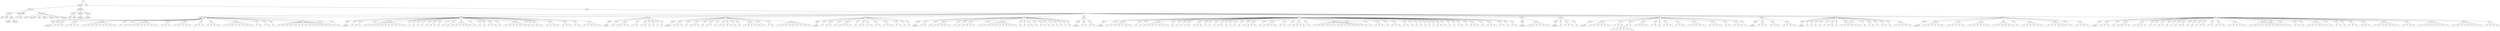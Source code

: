 digraph Tree {
	"t0" [label = "TEI"];
	"t1" [label = "teiHeader"];
	"t2" [label = "fileDesc"];
	"t3" [label = "titleStmt"];
	"t4" [label = "title"];
	"t5" [label = "title"];
	"t6" [label = "author"];
	"t7" [label = "surname"];
	"t8" [label = "forename"];
	"t9" [label = "publicationStmt"];
	"t10" [label = "p"];
	"t11" [label = "idno"];
	"t12" [label = "sourceDesc"];
	"t13" [label = "genre"];
	"t14" [label = "inspiration"];
	"t15" [label = "type"];
	"t16" [label = "structure"];
	"t17" [label = "periode"];
	"t18" [label = "taille"];
	"t19" [label = "permalien"];
	"t20" [label = "profileDesc"];
	"t21" [label = "creation"];
	"t22" [label = "date"];
	"t23" [label = "date"];
	"t24" [label = "langUsage"];
	"t25" [label = "language"];
	"t26" [label = "textClass"];
	"t27" [label = "keywords"];
	"t28" [label = "term"];
	"t29" [label = "text"];
	"t30" [label = "body"];
	"t31" [label = "div1"];
	"t32" [label = "head"];
	"t33" [label = "div2"];
	"t34" [label = "head"];
	"t35" [label = "listPerson"];
	"t36" [label = "sp"];
	"t37" [label = "l"];
	"t38" [label = "l"];
	"t39" [label = "l"];
	"t40" [label = "sp"];
	"t41" [label = "l"];
	"t42" [label = "l"];
	"t43" [label = "l"];
	"t44" [label = "l"];
	"t45" [label = "sp"];
	"t46" [label = "l"];
	"t47" [label = "l"];
	"t48" [label = "l"];
	"t49" [label = "l"];
	"t50" [label = "l"];
	"t51" [label = "l"];
	"t52" [label = "l"];
	"t53" [label = "l"];
	"t54" [label = "l"];
	"t55" [label = "sp"];
	"t56" [label = "l"];
	"t57" [label = "sp"];
	"t58" [label = "l"];
	"t59" [label = "sp"];
	"t60" [label = "l"];
	"t61" [label = "l"];
	"t62" [label = "l"];
	"t63" [label = "l"];
	"t64" [label = "l"];
	"t65" [label = "l"];
	"t66" [label = "l"];
	"t67" [label = "l"];
	"t68" [label = "sp"];
	"t69" [label = "l"];
	"t70" [label = "l"];
	"t71" [label = "l"];
	"t72" [label = "sp"];
	"t73" [label = "l"];
	"t74" [label = "l"];
	"t75" [label = "l"];
	"t76" [label = "l"];
	"t77" [label = "l"];
	"t78" [label = "sp"];
	"t79" [label = "l"];
	"t80" [label = "l"];
	"t81" [label = "l"];
	"t82" [label = "sp"];
	"t83" [label = "l"];
	"t84" [label = "l"];
	"t85" [label = "l"];
	"t86" [label = "l"];
	"t87" [label = "sp"];
	"t88" [label = "l"];
	"t89" [label = "l"];
	"t90" [label = "l"];
	"t91" [label = "l"];
	"t92" [label = "l"];
	"t93" [label = "l"];
	"t94" [label = "l"];
	"t95" [label = "l"];
	"t96" [label = "sp"];
	"t97" [label = "l"];
	"t98" [label = "l"];
	"t99" [label = "sp"];
	"t100" [label = "l"];
	"t101" [label = "l"];
	"t102" [label = "sp"];
	"t103" [label = "l"];
	"t104" [label = "sp"];
	"t105" [label = "l"];
	"t106" [label = "l"];
	"t107" [label = "l"];
	"t108" [label = "l"];
	"t109" [label = "l"];
	"t110" [label = "l"];
	"t111" [label = "l"];
	"t112" [label = "l"];
	"t113" [label = "l"];
	"t114" [label = "l"];
	"t115" [label = "l"];
	"t116" [label = "l"];
	"t117" [label = "l"];
	"t118" [label = "l"];
	"t119" [label = "sp"];
	"t120" [label = "l"];
	"t121" [label = "sp"];
	"t122" [label = "l"];
	"t123" [label = "div2"];
	"t124" [label = "head"];
	"t125" [label = "listPerson"];
	"t126" [label = "sp"];
	"t127" [label = "l"];
	"t128" [label = "sp"];
	"t129" [label = "l"];
	"t130" [label = "l"];
	"t131" [label = "sp"];
	"t132" [label = "l"];
	"t133" [label = "sp"];
	"t134" [label = "l"];
	"t135" [label = "l"];
	"t136" [label = "l"];
	"t137" [label = "l"];
	"t138" [label = "l"];
	"t139" [label = "l"];
	"t140" [label = "l"];
	"t141" [label = "l"];
	"t142" [label = "l"];
	"t143" [label = "l"];
	"t144" [label = "sp"];
	"t145" [label = "l"];
	"t146" [label = "sp"];
	"t147" [label = "l"];
	"t148" [label = "sp"];
	"t149" [label = "l"];
	"t150" [label = "sp"];
	"t151" [label = "l"];
	"t152" [label = "sp"];
	"t153" [label = "l"];
	"t154" [label = "sp"];
	"t155" [label = "l"];
	"t156" [label = "l"];
	"t157" [label = "sp"];
	"t158" [label = "l"];
	"t159" [label = "sp"];
	"t160" [label = "l"];
	"t161" [label = "sp"];
	"t162" [label = "l"];
	"t163" [label = "sp"];
	"t164" [label = "l"];
	"t165" [label = "l"];
	"t166" [label = "l"];
	"t167" [label = "l"];
	"t168" [label = "l"];
	"t169" [label = "l"];
	"t170" [label = "sp"];
	"t171" [label = "l"];
	"t172" [label = "sp"];
	"t173" [label = "l"];
	"t174" [label = "sp"];
	"t175" [label = "l"];
	"t176" [label = "sp"];
	"t177" [label = "l"];
	"t178" [label = "l"];
	"t179" [label = "l"];
	"t180" [label = "sp"];
	"t181" [label = "l"];
	"t182" [label = "sp"];
	"t183" [label = "l"];
	"t184" [label = "l"];
	"t185" [label = "l"];
	"t186" [label = "l"];
	"t187" [label = "l"];
	"t188" [label = "l"];
	"t189" [label = "l"];
	"t190" [label = "sp"];
	"t191" [label = "l"];
	"t192" [label = "sp"];
	"t193" [label = "l"];
	"t194" [label = "sp"];
	"t195" [label = "l"];
	"t196" [label = "sp"];
	"t197" [label = "l"];
	"t198" [label = "l"];
	"t199" [label = "l"];
	"t200" [label = "l"];
	"t201" [label = "sp"];
	"t202" [label = "l"];
	"t203" [label = "l"];
	"t204" [label = "l"];
	"t205" [label = "sp"];
	"t206" [label = "l"];
	"t207" [label = "l"];
	"t208" [label = "sp"];
	"t209" [label = "l"];
	"t210" [label = "l"];
	"t211" [label = "l"];
	"t212" [label = "l"];
	"t213" [label = "l"];
	"t214" [label = "div2"];
	"t215" [label = "head"];
	"t216" [label = "listPerson"];
	"t217" [label = "sp"];
	"t218" [label = "l"];
	"t219" [label = "sp"];
	"t220" [label = "l"];
	"t221" [label = "l"];
	"t222" [label = "l"];
	"t223" [label = "l"];
	"t224" [label = "sp"];
	"t225" [label = "l"];
	"t226" [label = "l"];
	"t227" [label = "sp"];
	"t228" [label = "l"];
	"t229" [label = "l"];
	"t230" [label = "sp"];
	"t231" [label = "l"];
	"t232" [label = "sp"];
	"t233" [label = "l"];
	"t234" [label = "sp"];
	"t235" [label = "l"];
	"t236" [label = "sp"];
	"t237" [label = "l"];
	"t238" [label = "div2"];
	"t239" [label = "head"];
	"t240" [label = "listPerson"];
	"t241" [label = "sp"];
	"t242" [label = "l"];
	"t243" [label = "l"];
	"t244" [label = "l"];
	"t245" [label = "sp"];
	"t246" [label = "l"];
	"t247" [label = "sp"];
	"t248" [label = "l"];
	"t249" [label = "l"];
	"t250" [label = "l"];
	"t251" [label = "sp"];
	"t252" [label = "l"];
	"t253" [label = "sp"];
	"t254" [label = "l"];
	"t255" [label = "l"];
	"t256" [label = "sp"];
	"t257" [label = "l"];
	"t258" [label = "sp"];
	"t259" [label = "l"];
	"t260" [label = "l"];
	"t261" [label = "sp"];
	"t262" [label = "l"];
	"t263" [label = "l"];
	"t264" [label = "sp"];
	"t265" [label = "l"];
	"t266" [label = "sp"];
	"t267" [label = "l"];
	"t268" [label = "sp"];
	"t269" [label = "l"];
	"t270" [label = "l"];
	"t271" [label = "l"];
	"t272" [label = "l"];
	"t273" [label = "l"];
	"t274" [label = "sp"];
	"t275" [label = "l"];
	"t276" [label = "sp"];
	"t277" [label = "l"];
	"t278" [label = "l"];
	"t279" [label = "sp"];
	"t280" [label = "l"];
	"t281" [label = "l"];
	"t282" [label = "l"];
	"t283" [label = "l"];
	"t284" [label = "l"];
	"t285" [label = "l"];
	"t286" [label = "l"];
	"t287" [label = "l"];
	"t288" [label = "l"];
	"t289" [label = "div2"];
	"t290" [label = "head"];
	"t291" [label = "listPerson"];
	"t292" [label = "sp"];
	"t293" [label = "l"];
	"t294" [label = "sp"];
	"t295" [label = "l"];
	"t296" [label = "l"];
	"t297" [label = "sp"];
	"t298" [label = "l"];
	"t299" [label = "sp"];
	"t300" [label = "l"];
	"t301" [label = "l"];
	"t302" [label = "l"];
	"t303" [label = "l"];
	"t304" [label = "sp"];
	"t305" [label = "l"];
	"t306" [label = "sp"];
	"t307" [label = "l"];
	"t308" [label = "l"];
	"t309" [label = "sp"];
	"t310" [label = "l"];
	"t311" [label = "l"];
	"t312" [label = "sp"];
	"t313" [label = "l"];
	"t314" [label = "l"];
	"t315" [label = "sp"];
	"t316" [label = "l"];
	"t317" [label = "l"];
	"t318" [label = "l"];
	"t319" [label = "sp"];
	"t320" [label = "l"];
	"t321" [label = "l"];
	"t322" [label = "sp"];
	"t323" [label = "l"];
	"t324" [label = "sp"];
	"t325" [label = "l"];
	"t326" [label = "div2"];
	"t327" [label = "head"];
	"t328" [label = "listPerson"];
	"t329" [label = "sp"];
	"t330" [label = "l"];
	"t331" [label = "l"];
	"t332" [label = "sp"];
	"t333" [label = "l"];
	"t334" [label = "sp"];
	"t335" [label = "l"];
	"t336" [label = "l"];
	"t337" [label = "l"];
	"t338" [label = "l"];
	"t339" [label = "l"];
	"t340" [label = "sp"];
	"t341" [label = "l"];
	"t342" [label = "sp"];
	"t343" [label = "l"];
	"t344" [label = "sp"];
	"t345" [label = "l"];
	"t346" [label = "l"];
	"t347" [label = "l"];
	"t348" [label = "l"];
	"t349" [label = "sp"];
	"t350" [label = "l"];
	"t351" [label = "sp"];
	"t352" [label = "l"];
	"t353" [label = "l"];
	"t354" [label = "l"];
	"t355" [label = "l"];
	"t356" [label = "l"];
	"t357" [label = "l"];
	"t358" [label = "l"];
	"t359" [label = "l"];
	"t360" [label = "l"];
	"t361" [label = "sp"];
	"t362" [label = "l"];
	"t363" [label = "sp"];
	"t364" [label = "l"];
	"t365" [label = "sp"];
	"t366" [label = "l"];
	"t367" [label = "l"];
	"t368" [label = "sp"];
	"t369" [label = "l"];
	"t370" [label = "sp"];
	"t371" [label = "l"];
	"t372" [label = "l"];
	"t373" [label = "sp"];
	"t374" [label = "l"];
	"t375" [label = "sp"];
	"t376" [label = "l"];
	"t377" [label = "sp"];
	"t378" [label = "l"];
	"t379" [label = "sp"];
	"t380" [label = "l"];
	"t381" [label = "sp"];
	"t382" [label = "l"];
	"t383" [label = "sp"];
	"t384" [label = "l"];
	"t385" [label = "div2"];
	"t386" [label = "head"];
	"t387" [label = "listPerson"];
	"t388" [label = "sp"];
	"t389" [label = "l"];
	"t390" [label = "l"];
	"t391" [label = "sp"];
	"t392" [label = "l"];
	"t393" [label = "l"];
	"t394" [label = "div2"];
	"t395" [label = "head"];
	"t396" [label = "listPerson"];
	"t397" [label = "sp"];
	"t398" [label = "l"];
	"t399" [label = "sp"];
	"t400" [label = "l"];
	"t401" [label = "l"];
	"t402" [label = "l"];
	"t403" [label = "l"];
	"t404" [label = "l"];
	"t405" [label = "l"];
	"t406" [label = "sp"];
	"t407" [label = "l"];
	"t408" [label = "sp"];
	"t409" [label = "l"];
	"t410" [label = "sp"];
	"t411" [label = "l"];
	"t412" [label = "l"];
	"t413" [label = "l"];
	"t414" [label = "l"];
	"t415" [label = "l"];
	"t416" [label = "l"];
	"t417" [label = "l"];
	"t418" [label = "sp"];
	"t419" [label = "l"];
	"t420" [label = "sp"];
	"t421" [label = "l"];
	"t422" [label = "sp"];
	"t423" [label = "l"];
	"t424" [label = "sp"];
	"t425" [label = "l"];
	"t426" [label = "l"];
	"t427" [label = "sp"];
	"t428" [label = "l"];
	"t429" [label = "l"];
	"t430" [label = "l"];
	"t431" [label = "sp"];
	"t432" [label = "l"];
	"t433" [label = "sp"];
	"t434" [label = "l"];
	"t435" [label = "sp"];
	"t436" [label = "l"];
	"t437" [label = "sp"];
	"t438" [label = "l"];
	"t439" [label = "l"];
	"t440" [label = "sp"];
	"t441" [label = "l"];
	"t442" [label = "sp"];
	"t443" [label = "l"];
	"t444" [label = "sp"];
	"t445" [label = "l"];
	"t446" [label = "sp"];
	"t447" [label = "l"];
	"t448" [label = "sp"];
	"t449" [label = "l"];
	"t450" [label = "sp"];
	"t451" [label = "l"];
	"t452" [label = "l"];
	"t453" [label = "l"];
	"t454" [label = "sp"];
	"t455" [label = "l"];
	"t456" [label = "sp"];
	"t457" [label = "l"];
	"t458" [label = "l"];
	"t459" [label = "l"];
	"t460" [label = "l"];
	"t461" [label = "sp"];
	"t462" [label = "l"];
	"t463" [label = "l"];
	"t464" [label = "sp"];
	"t465" [label = "l"];
	"t466" [label = "sp"];
	"t467" [label = "l"];
	"t468" [label = "l"];
	"t469" [label = "l"];
	"t470" [label = "l"];
	"t471" [label = "sp"];
	"t472" [label = "l"];
	"t473" [label = "sp"];
	"t474" [label = "l"];
	"t475" [label = "l"];
	"t476" [label = "l"];
	"t477" [label = "l"];
	"t478" [label = "l"];
	"t479" [label = "l"];
	"t480" [label = "l"];
	"t481" [label = "l"];
	"t482" [label = "l"];
	"t483" [label = "l"];
	"t484" [label = "l"];
	"t485" [label = "l"];
	"t486" [label = "l"];
	"t487" [label = "sp"];
	"t488" [label = "l"];
	"t489" [label = "sp"];
	"t490" [label = "l"];
	"t491" [label = "sp"];
	"t492" [label = "l"];
	"t493" [label = "l"];
	"t494" [label = "l"];
	"t495" [label = "sp"];
	"t496" [label = "l"];
	"t497" [label = "sp"];
	"t498" [label = "l"];
	"t499" [label = "l"];
	"t500" [label = "l"];
	"t501" [label = "sp"];
	"t502" [label = "l"];
	"t503" [label = "l"];
	"t504" [label = "sp"];
	"t505" [label = "l"];
	"t506" [label = "sp"];
	"t507" [label = "l"];
	"t508" [label = "sp"];
	"t509" [label = "l"];
	"t510" [label = "sp"];
	"t511" [label = "l"];
	"t512" [label = "sp"];
	"t513" [label = "l"];
	"t514" [label = "sp"];
	"t515" [label = "l"];
	"t516" [label = "sp"];
	"t517" [label = "l"];
	"t518" [label = "l"];
	"t519" [label = "sp"];
	"t520" [label = "l"];
	"t521" [label = "sp"];
	"t522" [label = "l"];
	"t523" [label = "sp"];
	"t524" [label = "l"];
	"t525" [label = "sp"];
	"t526" [label = "l"];
	"t527" [label = "l"];
	"t528" [label = "sp"];
	"t529" [label = "l"];
	"t530" [label = "sp"];
	"t531" [label = "l"];
	"t532" [label = "l"];
	"t533" [label = "l"];
	"t534" [label = "sp"];
	"t535" [label = "l"];
	"t536" [label = "sp"];
	"t537" [label = "l"];
	"t538" [label = "l"];
	"t539" [label = "l"];
	"t540" [label = "sp"];
	"t541" [label = "l"];
	"t542" [label = "l"];
	"t543" [label = "sp"];
	"t544" [label = "l"];
	"t545" [label = "sp"];
	"t546" [label = "l"];
	"t547" [label = "l"];
	"t548" [label = "div2"];
	"t549" [label = "head"];
	"t550" [label = "listPerson"];
	"t551" [label = "sp"];
	"t552" [label = "l"];
	"t553" [label = "l"];
	"t554" [label = "l"];
	"t555" [label = "l"];
	"t556" [label = "l"];
	"t557" [label = "l"];
	"t558" [label = "div2"];
	"t559" [label = "head"];
	"t560" [label = "listPerson"];
	"t561" [label = "sp"];
	"t562" [label = "l"];
	"t563" [label = "sp"];
	"t564" [label = "l"];
	"t565" [label = "l"];
	"t566" [label = "l"];
	"t567" [label = "sp"];
	"t568" [label = "l"];
	"t569" [label = "div2"];
	"t570" [label = "head"];
	"t571" [label = "listPerson"];
	"t572" [label = "sp"];
	"t573" [label = "l"];
	"t574" [label = "l"];
	"t575" [label = "l"];
	"t576" [label = "l"];
	"t577" [label = "l"];
	"t578" [label = "l"];
	"t579" [label = "sp"];
	"t580" [label = "l"];
	"t581" [label = "l"];
	"t582" [label = "p"];
	"t583" [label = "s"];
	"t584" [label = "s"];
	"t585" [label = "s"];
	"t586" [label = "s"];
	"t587" [label = "s"];
	"t588" [label = "s"];
	"t589" [label = "sp"];
	"t590" [label = "l"];
	"t591" [label = "l"];
	"t592" [label = "sp"];
	"t593" [label = "l"];
	"t594" [label = "l"];
	"t595" [label = "l"];
	"t596" [label = "l"];
	"t597" [label = "sp"];
	"t598" [label = "l"];
	"t599" [label = "l"];
	"t600" [label = "sp"];
	"t601" [label = "l"];
	"t602" [label = "sp"];
	"t603" [label = "l"];
	"t604" [label = "l"];
	"t605" [label = "l"];
	"t606" [label = "sp"];
	"t607" [label = "l"];
	"t608" [label = "l"];
	"t609" [label = "l"];
	"t610" [label = "sp"];
	"t611" [label = "l"];
	"t612" [label = "l"];
	"t613" [label = "l"];
	"t614" [label = "l"];
	"t615" [label = "l"];
	"t616" [label = "sp"];
	"t617" [label = "l"];
	"t618" [label = "l"];
	"t619" [label = "l"];
	"t620" [label = "l"];
	"t621" [label = "sp"];
	"t622" [label = "l"];
	"t623" [label = "l"];
	"t624" [label = "sp"];
	"t625" [label = "l"];
	"t626" [label = "l"];
	"t627" [label = "l"];
	"t628" [label = "sp"];
	"t629" [label = "l"];
	"t630" [label = "div2"];
	"t631" [label = "head"];
	"t632" [label = "listPerson"];
	"t633" [label = "sp"];
	"t634" [label = "l"];
	"t635" [label = "l"];
	"t636" [label = "l"];
	"t637" [label = "sp"];
	"t638" [label = "l"];
	"t639" [label = "l"];
	"t640" [label = "l"];
	"t641" [label = "sp"];
	"t642" [label = "l"];
	"t643" [label = "l"];
	"t644" [label = "l"];
	"t645" [label = "l"];
	"t646" [label = "div2"];
	"t647" [label = "head"];
	"t648" [label = "listPerson"];
	"t649" [label = "sp"];
	"t650" [label = "l"];
	"t651" [label = "sp"];
	"t652" [label = "l"];
	"t653" [label = "sp"];
	"t654" [label = "l"];
	"t655" [label = "sp"];
	"t656" [label = "l"];
	"t657" [label = "sp"];
	"t658" [label = "l"];
	"t659" [label = "sp"];
	"t660" [label = "l"];
	"t661" [label = "l"];
	"t662" [label = "sp"];
	"t663" [label = "l"];
	"t664" [label = "sp"];
	"t665" [label = "l"];
	"t666" [label = "l"];
	"t667" [label = "l"];
	"t668" [label = "l"];
	"t669" [label = "l"];
	"t670" [label = "sp"];
	"t671" [label = "l"];
	"t672" [label = "sp"];
	"t673" [label = "l"];
	"t674" [label = "sp"];
	"t675" [label = "l"];
	"t676" [label = "l"];
	"t677" [label = "sp"];
	"t678" [label = "l"];
	"t679" [label = "sp"];
	"t680" [label = "l"];
	"t681" [label = "l"];
	"t682" [label = "sp"];
	"t683" [label = "l"];
	"t684" [label = "sp"];
	"t685" [label = "l"];
	"t686" [label = "l"];
	"t687" [label = "l"];
	"t688" [label = "l"];
	"t689" [label = "l"];
	"t690" [label = "div2"];
	"t691" [label = "head"];
	"t692" [label = "listPerson"];
	"t693" [label = "sp"];
	"t694" [label = "l"];
	"t695" [label = "l"];
	"t696" [label = "l"];
	"t697" [label = "l"];
	"t698" [label = "l"];
	"t699" [label = "l"];
	"t700" [label = "sp"];
	"t701" [label = "l"];
	"t702" [label = "l"];
	"t703" [label = "l"];
	"t704" [label = "l"];
	"t705" [label = "l"];
	"t706" [label = "sp"];
	"t707" [label = "l"];
	"t708" [label = "l"];
	"t709" [label = "l"];
	"t710" [label = "l"];
	"t711" [label = "l"];
	"t712" [label = "l"];
	"t713" [label = "sp"];
	"t714" [label = "l"];
	"t715" [label = "l"];
	"t716" [label = "l"];
	"t717" [label = "l"];
	"t718" [label = "l"];
	"t719" [label = "l"];
	"t720" [label = "sp"];
	"t721" [label = "l"];
	"t722" [label = "sp"];
	"t723" [label = "l"];
	"t724" [label = "l"];
	"t725" [label = "l"];
	"t726" [label = "l"];
	"t727" [label = "l"];
	"t728" [label = "l"];
	"t729" [label = "sp"];
	"t730" [label = "l"];
	"t731" [label = "l"];
	"t732" [label = "l"];
	"t733" [label = "l"];
	"t734" [label = "l"];
	"t735" [label = "l"];
	"t736" [label = "sp"];
	"t737" [label = "l"];
	"t738" [label = "sp"];
	"t739" [label = "l"];
	"t740" [label = "l"];
	"t741" [label = "l"];
	"t742" [label = "l"];
	"t743" [label = "div2"];
	"t744" [label = "head"];
	"t745" [label = "listPerson"];
	"t746" [label = "sp"];
	"t747" [label = "l"];
	"t748" [label = "l"];
	"t749" [label = "l"];
	"t750" [label = "sp"];
	"t751" [label = "l"];
	"t752" [label = "sp"];
	"t753" [label = "l"];
	"t754" [label = "l"];
	"t755" [label = "l"];
	"t756" [label = "l"];
	"t757" [label = "sp"];
	"t758" [label = "l"];
	"t759" [label = "l"];
	"t760" [label = "l"];
	"t761" [label = "l"];
	"t762" [label = "sp"];
	"t763" [label = "l"];
	"t764" [label = "sp"];
	"t765" [label = "l"];
	"t766" [label = "sp"];
	"t767" [label = "l"];
	"t768" [label = "l"];
	"t769" [label = "sp"];
	"t770" [label = "l"];
	"t771" [label = "sp"];
	"t772" [label = "l"];
	"t773" [label = "sp"];
	"t774" [label = "l"];
	"t775" [label = "sp"];
	"t776" [label = "l"];
	"t777" [label = "l"];
	"t778" [label = "sp"];
	"t779" [label = "l"];
	"t780" [label = "sp"];
	"t781" [label = "l"];
	"t782" [label = "sp"];
	"t783" [label = "l"];
	"t784" [label = "sp"];
	"t785" [label = "l"];
	"t786" [label = "l"];
	"t787" [label = "sp"];
	"t788" [label = "l"];
	"t789" [label = "l"];
	"t790" [label = "sp"];
	"t791" [label = "l"];
	"t792" [label = "l"];
	"t793" [label = "l"];
	"t794" [label = "sp"];
	"t795" [label = "l"];
	"t796" [label = "l"];
	"t797" [label = "l"];
	"t798" [label = "l"];
	"t799" [label = "l"];
	"t800" [label = "sp"];
	"t801" [label = "l"];
	"t802" [label = "l"];
	"t803" [label = "l"];
	"t804" [label = "l"];
	"t805" [label = "l"];
	"t806" [label = "l"];
	"t807" [label = "l"];
	"t808" [label = "l"];
	"t809" [label = "l"];
	"t810" [label = "sp"];
	"t811" [label = "l"];
	"t812" [label = "sp"];
	"t813" [label = "l"];
	"t814" [label = "sp"];
	"t815" [label = "l"];
	"t816" [label = "l"];
	"t817" [label = "sp"];
	"t818" [label = "l"];
	"t819" [label = "sp"];
	"t820" [label = "l"];
	"t821" [label = "l"];
	"t822" [label = "l"];
	"t823" [label = "l"];
	"t824" [label = "l"];
	"t825" [label = "l"];
	"t826" [label = "sp"];
	"t827" [label = "l"];
	"t828" [label = "sp"];
	"t829" [label = "l"];
	"t830" [label = "l"];
	"t831" [label = "sp"];
	"t832" [label = "l"];
	"t833" [label = "sp"];
	"t834" [label = "l"];
	"t835" [label = "l"];
	"t836" [label = "l"];
	"t837" [label = "sp"];
	"t838" [label = "l"];
	"t839" [label = "l"];
	"t840" [label = "l"];
	"t841" [label = "sp"];
	"t842" [label = "l"];
	"t843" [label = "l"];
	"t844" [label = "l"];
	"t845" [label = "l"];
	"t846" [label = "l"];
	"t847" [label = "l"];
	"t848" [label = "l"];
	"t849" [label = "sp"];
	"t850" [label = "l"];
	"t851" [label = "l"];
	"t852" [label = "l"];
	"t853" [label = "l"];
	"t854" [label = "sp"];
	"t855" [label = "l"];
	"t856" [label = "l"];
	"t857" [label = "l"];
	"t858" [label = "l"];
	"t859" [label = "l"];
	"t860" [label = "l"];
	"t861" [label = "l"];
	"t862" [label = "l"];
	"t863" [label = "sp"];
	"t864" [label = "l"];
	"t865" [label = "l"];
	"t866" [label = "l"];
	"t867" [label = "l"];
	"t868" [label = "l"];
	"t869" [label = "l"];
	"t870" [label = "l"];
	"t871" [label = "l"];
	"t872" [label = "sp"];
	"t873" [label = "l"];
	"t874" [label = "l"];
	"t875" [label = "l"];
	"t876" [label = "l"];
	"t0" -> "t1";
	"t1" -> "t2";
	"t2" -> "t3";
	"t3" -> "t4";
	"t3" -> "t5";
	"t3" -> "t6";
	"t6" -> "t7";
	"t6" -> "t8";
	"t2" -> "t9";
	"t9" -> "t10";
	"t9" -> "t11";
	"t2" -> "t12";
	"t12" -> "t13";
	"t12" -> "t14";
	"t12" -> "t15";
	"t12" -> "t16";
	"t12" -> "t17";
	"t12" -> "t18";
	"t12" -> "t19";
	"t1" -> "t20";
	"t20" -> "t21";
	"t21" -> "t22";
	"t21" -> "t23";
	"t20" -> "t24";
	"t24" -> "t25";
	"t20" -> "t26";
	"t26" -> "t27";
	"t27" -> "t28";
	"t0" -> "t29";
	"t29" -> "t30";
	"t30" -> "t31";
	"t31" -> "t32";
	"t31" -> "t33";
	"t33" -> "t34";
	"t34" -> "t35";
	"t33" -> "t36";
	"t36" -> "t37";
	"t36" -> "t38";
	"t36" -> "t39";
	"t33" -> "t40";
	"t40" -> "t41";
	"t40" -> "t42";
	"t40" -> "t43";
	"t40" -> "t44";
	"t33" -> "t45";
	"t45" -> "t46";
	"t45" -> "t47";
	"t45" -> "t48";
	"t45" -> "t49";
	"t45" -> "t50";
	"t45" -> "t51";
	"t45" -> "t52";
	"t45" -> "t53";
	"t45" -> "t54";
	"t33" -> "t55";
	"t55" -> "t56";
	"t33" -> "t57";
	"t57" -> "t58";
	"t33" -> "t59";
	"t59" -> "t60";
	"t59" -> "t61";
	"t59" -> "t62";
	"t59" -> "t63";
	"t59" -> "t64";
	"t59" -> "t65";
	"t59" -> "t66";
	"t59" -> "t67";
	"t33" -> "t68";
	"t68" -> "t69";
	"t68" -> "t70";
	"t68" -> "t71";
	"t33" -> "t72";
	"t72" -> "t73";
	"t72" -> "t74";
	"t72" -> "t75";
	"t72" -> "t76";
	"t72" -> "t77";
	"t33" -> "t78";
	"t78" -> "t79";
	"t78" -> "t80";
	"t78" -> "t81";
	"t33" -> "t82";
	"t82" -> "t83";
	"t82" -> "t84";
	"t82" -> "t85";
	"t82" -> "t86";
	"t33" -> "t87";
	"t87" -> "t88";
	"t87" -> "t89";
	"t87" -> "t90";
	"t87" -> "t91";
	"t87" -> "t92";
	"t87" -> "t93";
	"t87" -> "t94";
	"t87" -> "t95";
	"t33" -> "t96";
	"t96" -> "t97";
	"t96" -> "t98";
	"t33" -> "t99";
	"t99" -> "t100";
	"t99" -> "t101";
	"t33" -> "t102";
	"t102" -> "t103";
	"t33" -> "t104";
	"t104" -> "t105";
	"t104" -> "t106";
	"t104" -> "t107";
	"t104" -> "t108";
	"t104" -> "t109";
	"t104" -> "t110";
	"t104" -> "t111";
	"t104" -> "t112";
	"t104" -> "t113";
	"t104" -> "t114";
	"t104" -> "t115";
	"t104" -> "t116";
	"t104" -> "t117";
	"t104" -> "t118";
	"t33" -> "t119";
	"t119" -> "t120";
	"t33" -> "t121";
	"t121" -> "t122";
	"t31" -> "t123";
	"t123" -> "t124";
	"t124" -> "t125";
	"t123" -> "t126";
	"t126" -> "t127";
	"t123" -> "t128";
	"t128" -> "t129";
	"t128" -> "t130";
	"t123" -> "t131";
	"t131" -> "t132";
	"t123" -> "t133";
	"t133" -> "t134";
	"t133" -> "t135";
	"t133" -> "t136";
	"t133" -> "t137";
	"t133" -> "t138";
	"t133" -> "t139";
	"t133" -> "t140";
	"t133" -> "t141";
	"t133" -> "t142";
	"t133" -> "t143";
	"t123" -> "t144";
	"t144" -> "t145";
	"t123" -> "t146";
	"t146" -> "t147";
	"t123" -> "t148";
	"t148" -> "t149";
	"t123" -> "t150";
	"t150" -> "t151";
	"t123" -> "t152";
	"t152" -> "t153";
	"t123" -> "t154";
	"t154" -> "t155";
	"t154" -> "t156";
	"t123" -> "t157";
	"t157" -> "t158";
	"t123" -> "t159";
	"t159" -> "t160";
	"t123" -> "t161";
	"t161" -> "t162";
	"t123" -> "t163";
	"t163" -> "t164";
	"t163" -> "t165";
	"t163" -> "t166";
	"t163" -> "t167";
	"t163" -> "t168";
	"t163" -> "t169";
	"t123" -> "t170";
	"t170" -> "t171";
	"t123" -> "t172";
	"t172" -> "t173";
	"t123" -> "t174";
	"t174" -> "t175";
	"t123" -> "t176";
	"t176" -> "t177";
	"t176" -> "t178";
	"t176" -> "t179";
	"t123" -> "t180";
	"t180" -> "t181";
	"t123" -> "t182";
	"t182" -> "t183";
	"t182" -> "t184";
	"t182" -> "t185";
	"t182" -> "t186";
	"t182" -> "t187";
	"t182" -> "t188";
	"t182" -> "t189";
	"t123" -> "t190";
	"t190" -> "t191";
	"t123" -> "t192";
	"t192" -> "t193";
	"t123" -> "t194";
	"t194" -> "t195";
	"t123" -> "t196";
	"t196" -> "t197";
	"t196" -> "t198";
	"t196" -> "t199";
	"t196" -> "t200";
	"t123" -> "t201";
	"t201" -> "t202";
	"t201" -> "t203";
	"t201" -> "t204";
	"t123" -> "t205";
	"t205" -> "t206";
	"t205" -> "t207";
	"t123" -> "t208";
	"t208" -> "t209";
	"t208" -> "t210";
	"t208" -> "t211";
	"t208" -> "t212";
	"t208" -> "t213";
	"t31" -> "t214";
	"t214" -> "t215";
	"t215" -> "t216";
	"t214" -> "t217";
	"t217" -> "t218";
	"t214" -> "t219";
	"t219" -> "t220";
	"t219" -> "t221";
	"t219" -> "t222";
	"t219" -> "t223";
	"t214" -> "t224";
	"t224" -> "t225";
	"t224" -> "t226";
	"t214" -> "t227";
	"t227" -> "t228";
	"t227" -> "t229";
	"t214" -> "t230";
	"t230" -> "t231";
	"t214" -> "t232";
	"t232" -> "t233";
	"t214" -> "t234";
	"t234" -> "t235";
	"t214" -> "t236";
	"t236" -> "t237";
	"t31" -> "t238";
	"t238" -> "t239";
	"t239" -> "t240";
	"t238" -> "t241";
	"t241" -> "t242";
	"t241" -> "t243";
	"t241" -> "t244";
	"t238" -> "t245";
	"t245" -> "t246";
	"t238" -> "t247";
	"t247" -> "t248";
	"t247" -> "t249";
	"t247" -> "t250";
	"t238" -> "t251";
	"t251" -> "t252";
	"t238" -> "t253";
	"t253" -> "t254";
	"t253" -> "t255";
	"t238" -> "t256";
	"t256" -> "t257";
	"t238" -> "t258";
	"t258" -> "t259";
	"t258" -> "t260";
	"t238" -> "t261";
	"t261" -> "t262";
	"t261" -> "t263";
	"t238" -> "t264";
	"t264" -> "t265";
	"t238" -> "t266";
	"t266" -> "t267";
	"t238" -> "t268";
	"t268" -> "t269";
	"t268" -> "t270";
	"t268" -> "t271";
	"t268" -> "t272";
	"t268" -> "t273";
	"t238" -> "t274";
	"t274" -> "t275";
	"t238" -> "t276";
	"t276" -> "t277";
	"t276" -> "t278";
	"t238" -> "t279";
	"t279" -> "t280";
	"t279" -> "t281";
	"t279" -> "t282";
	"t279" -> "t283";
	"t279" -> "t284";
	"t279" -> "t285";
	"t279" -> "t286";
	"t279" -> "t287";
	"t279" -> "t288";
	"t31" -> "t289";
	"t289" -> "t290";
	"t290" -> "t291";
	"t289" -> "t292";
	"t292" -> "t293";
	"t289" -> "t294";
	"t294" -> "t295";
	"t294" -> "t296";
	"t289" -> "t297";
	"t297" -> "t298";
	"t289" -> "t299";
	"t299" -> "t300";
	"t299" -> "t301";
	"t299" -> "t302";
	"t299" -> "t303";
	"t289" -> "t304";
	"t304" -> "t305";
	"t289" -> "t306";
	"t306" -> "t307";
	"t306" -> "t308";
	"t289" -> "t309";
	"t309" -> "t310";
	"t309" -> "t311";
	"t289" -> "t312";
	"t312" -> "t313";
	"t312" -> "t314";
	"t289" -> "t315";
	"t315" -> "t316";
	"t315" -> "t317";
	"t315" -> "t318";
	"t289" -> "t319";
	"t319" -> "t320";
	"t319" -> "t321";
	"t289" -> "t322";
	"t322" -> "t323";
	"t289" -> "t324";
	"t324" -> "t325";
	"t31" -> "t326";
	"t326" -> "t327";
	"t327" -> "t328";
	"t326" -> "t329";
	"t329" -> "t330";
	"t329" -> "t331";
	"t326" -> "t332";
	"t332" -> "t333";
	"t326" -> "t334";
	"t334" -> "t335";
	"t334" -> "t336";
	"t334" -> "t337";
	"t334" -> "t338";
	"t334" -> "t339";
	"t326" -> "t340";
	"t340" -> "t341";
	"t326" -> "t342";
	"t342" -> "t343";
	"t326" -> "t344";
	"t344" -> "t345";
	"t344" -> "t346";
	"t344" -> "t347";
	"t344" -> "t348";
	"t326" -> "t349";
	"t349" -> "t350";
	"t326" -> "t351";
	"t351" -> "t352";
	"t351" -> "t353";
	"t351" -> "t354";
	"t351" -> "t355";
	"t351" -> "t356";
	"t351" -> "t357";
	"t351" -> "t358";
	"t351" -> "t359";
	"t351" -> "t360";
	"t326" -> "t361";
	"t361" -> "t362";
	"t326" -> "t363";
	"t363" -> "t364";
	"t326" -> "t365";
	"t365" -> "t366";
	"t365" -> "t367";
	"t326" -> "t368";
	"t368" -> "t369";
	"t326" -> "t370";
	"t370" -> "t371";
	"t370" -> "t372";
	"t326" -> "t373";
	"t373" -> "t374";
	"t326" -> "t375";
	"t375" -> "t376";
	"t326" -> "t377";
	"t377" -> "t378";
	"t326" -> "t379";
	"t379" -> "t380";
	"t326" -> "t381";
	"t381" -> "t382";
	"t326" -> "t383";
	"t383" -> "t384";
	"t31" -> "t385";
	"t385" -> "t386";
	"t386" -> "t387";
	"t385" -> "t388";
	"t388" -> "t389";
	"t388" -> "t390";
	"t385" -> "t391";
	"t391" -> "t392";
	"t391" -> "t393";
	"t31" -> "t394";
	"t394" -> "t395";
	"t395" -> "t396";
	"t394" -> "t397";
	"t397" -> "t398";
	"t394" -> "t399";
	"t399" -> "t400";
	"t399" -> "t401";
	"t399" -> "t402";
	"t399" -> "t403";
	"t399" -> "t404";
	"t399" -> "t405";
	"t394" -> "t406";
	"t406" -> "t407";
	"t394" -> "t408";
	"t408" -> "t409";
	"t394" -> "t410";
	"t410" -> "t411";
	"t410" -> "t412";
	"t410" -> "t413";
	"t410" -> "t414";
	"t410" -> "t415";
	"t410" -> "t416";
	"t410" -> "t417";
	"t394" -> "t418";
	"t418" -> "t419";
	"t394" -> "t420";
	"t420" -> "t421";
	"t394" -> "t422";
	"t422" -> "t423";
	"t394" -> "t424";
	"t424" -> "t425";
	"t424" -> "t426";
	"t394" -> "t427";
	"t427" -> "t428";
	"t427" -> "t429";
	"t427" -> "t430";
	"t394" -> "t431";
	"t431" -> "t432";
	"t394" -> "t433";
	"t433" -> "t434";
	"t394" -> "t435";
	"t435" -> "t436";
	"t394" -> "t437";
	"t437" -> "t438";
	"t437" -> "t439";
	"t394" -> "t440";
	"t440" -> "t441";
	"t394" -> "t442";
	"t442" -> "t443";
	"t394" -> "t444";
	"t444" -> "t445";
	"t394" -> "t446";
	"t446" -> "t447";
	"t394" -> "t448";
	"t448" -> "t449";
	"t394" -> "t450";
	"t450" -> "t451";
	"t450" -> "t452";
	"t450" -> "t453";
	"t394" -> "t454";
	"t454" -> "t455";
	"t394" -> "t456";
	"t456" -> "t457";
	"t456" -> "t458";
	"t456" -> "t459";
	"t456" -> "t460";
	"t394" -> "t461";
	"t461" -> "t462";
	"t461" -> "t463";
	"t394" -> "t464";
	"t464" -> "t465";
	"t394" -> "t466";
	"t466" -> "t467";
	"t466" -> "t468";
	"t466" -> "t469";
	"t466" -> "t470";
	"t394" -> "t471";
	"t471" -> "t472";
	"t394" -> "t473";
	"t473" -> "t474";
	"t473" -> "t475";
	"t473" -> "t476";
	"t473" -> "t477";
	"t473" -> "t478";
	"t473" -> "t479";
	"t473" -> "t480";
	"t473" -> "t481";
	"t473" -> "t482";
	"t473" -> "t483";
	"t473" -> "t484";
	"t473" -> "t485";
	"t473" -> "t486";
	"t394" -> "t487";
	"t487" -> "t488";
	"t394" -> "t489";
	"t489" -> "t490";
	"t394" -> "t491";
	"t491" -> "t492";
	"t491" -> "t493";
	"t491" -> "t494";
	"t394" -> "t495";
	"t495" -> "t496";
	"t394" -> "t497";
	"t497" -> "t498";
	"t497" -> "t499";
	"t497" -> "t500";
	"t394" -> "t501";
	"t501" -> "t502";
	"t501" -> "t503";
	"t394" -> "t504";
	"t504" -> "t505";
	"t394" -> "t506";
	"t506" -> "t507";
	"t394" -> "t508";
	"t508" -> "t509";
	"t394" -> "t510";
	"t510" -> "t511";
	"t394" -> "t512";
	"t512" -> "t513";
	"t394" -> "t514";
	"t514" -> "t515";
	"t394" -> "t516";
	"t516" -> "t517";
	"t516" -> "t518";
	"t394" -> "t519";
	"t519" -> "t520";
	"t394" -> "t521";
	"t521" -> "t522";
	"t394" -> "t523";
	"t523" -> "t524";
	"t394" -> "t525";
	"t525" -> "t526";
	"t525" -> "t527";
	"t394" -> "t528";
	"t528" -> "t529";
	"t394" -> "t530";
	"t530" -> "t531";
	"t530" -> "t532";
	"t530" -> "t533";
	"t394" -> "t534";
	"t534" -> "t535";
	"t394" -> "t536";
	"t536" -> "t537";
	"t536" -> "t538";
	"t536" -> "t539";
	"t394" -> "t540";
	"t540" -> "t541";
	"t540" -> "t542";
	"t394" -> "t543";
	"t543" -> "t544";
	"t394" -> "t545";
	"t545" -> "t546";
	"t545" -> "t547";
	"t31" -> "t548";
	"t548" -> "t549";
	"t549" -> "t550";
	"t548" -> "t551";
	"t551" -> "t552";
	"t551" -> "t553";
	"t551" -> "t554";
	"t551" -> "t555";
	"t551" -> "t556";
	"t551" -> "t557";
	"t31" -> "t558";
	"t558" -> "t559";
	"t559" -> "t560";
	"t558" -> "t561";
	"t561" -> "t562";
	"t558" -> "t563";
	"t563" -> "t564";
	"t563" -> "t565";
	"t563" -> "t566";
	"t558" -> "t567";
	"t567" -> "t568";
	"t31" -> "t569";
	"t569" -> "t570";
	"t570" -> "t571";
	"t569" -> "t572";
	"t572" -> "t573";
	"t572" -> "t574";
	"t572" -> "t575";
	"t572" -> "t576";
	"t572" -> "t577";
	"t572" -> "t578";
	"t569" -> "t579";
	"t579" -> "t580";
	"t579" -> "t581";
	"t579" -> "t582";
	"t582" -> "t583";
	"t582" -> "t584";
	"t582" -> "t585";
	"t582" -> "t586";
	"t582" -> "t587";
	"t582" -> "t588";
	"t569" -> "t589";
	"t589" -> "t590";
	"t589" -> "t591";
	"t569" -> "t592";
	"t592" -> "t593";
	"t592" -> "t594";
	"t592" -> "t595";
	"t592" -> "t596";
	"t569" -> "t597";
	"t597" -> "t598";
	"t597" -> "t599";
	"t569" -> "t600";
	"t600" -> "t601";
	"t569" -> "t602";
	"t602" -> "t603";
	"t602" -> "t604";
	"t602" -> "t605";
	"t569" -> "t606";
	"t606" -> "t607";
	"t606" -> "t608";
	"t606" -> "t609";
	"t569" -> "t610";
	"t610" -> "t611";
	"t610" -> "t612";
	"t610" -> "t613";
	"t610" -> "t614";
	"t610" -> "t615";
	"t569" -> "t616";
	"t616" -> "t617";
	"t616" -> "t618";
	"t616" -> "t619";
	"t616" -> "t620";
	"t569" -> "t621";
	"t621" -> "t622";
	"t621" -> "t623";
	"t569" -> "t624";
	"t624" -> "t625";
	"t624" -> "t626";
	"t624" -> "t627";
	"t569" -> "t628";
	"t628" -> "t629";
	"t31" -> "t630";
	"t630" -> "t631";
	"t631" -> "t632";
	"t630" -> "t633";
	"t633" -> "t634";
	"t633" -> "t635";
	"t633" -> "t636";
	"t630" -> "t637";
	"t637" -> "t638";
	"t637" -> "t639";
	"t637" -> "t640";
	"t630" -> "t641";
	"t641" -> "t642";
	"t641" -> "t643";
	"t641" -> "t644";
	"t641" -> "t645";
	"t31" -> "t646";
	"t646" -> "t647";
	"t647" -> "t648";
	"t646" -> "t649";
	"t649" -> "t650";
	"t646" -> "t651";
	"t651" -> "t652";
	"t646" -> "t653";
	"t653" -> "t654";
	"t646" -> "t655";
	"t655" -> "t656";
	"t646" -> "t657";
	"t657" -> "t658";
	"t646" -> "t659";
	"t659" -> "t660";
	"t659" -> "t661";
	"t646" -> "t662";
	"t662" -> "t663";
	"t646" -> "t664";
	"t664" -> "t665";
	"t664" -> "t666";
	"t664" -> "t667";
	"t664" -> "t668";
	"t664" -> "t669";
	"t646" -> "t670";
	"t670" -> "t671";
	"t646" -> "t672";
	"t672" -> "t673";
	"t646" -> "t674";
	"t674" -> "t675";
	"t674" -> "t676";
	"t646" -> "t677";
	"t677" -> "t678";
	"t646" -> "t679";
	"t679" -> "t680";
	"t679" -> "t681";
	"t646" -> "t682";
	"t682" -> "t683";
	"t646" -> "t684";
	"t684" -> "t685";
	"t684" -> "t686";
	"t684" -> "t687";
	"t684" -> "t688";
	"t684" -> "t689";
	"t31" -> "t690";
	"t690" -> "t691";
	"t691" -> "t692";
	"t690" -> "t693";
	"t693" -> "t694";
	"t693" -> "t695";
	"t693" -> "t696";
	"t693" -> "t697";
	"t693" -> "t698";
	"t693" -> "t699";
	"t690" -> "t700";
	"t700" -> "t701";
	"t700" -> "t702";
	"t700" -> "t703";
	"t700" -> "t704";
	"t700" -> "t705";
	"t690" -> "t706";
	"t706" -> "t707";
	"t706" -> "t708";
	"t706" -> "t709";
	"t706" -> "t710";
	"t706" -> "t711";
	"t706" -> "t712";
	"t690" -> "t713";
	"t713" -> "t714";
	"t713" -> "t715";
	"t713" -> "t716";
	"t713" -> "t717";
	"t713" -> "t718";
	"t713" -> "t719";
	"t690" -> "t720";
	"t720" -> "t721";
	"t690" -> "t722";
	"t722" -> "t723";
	"t722" -> "t724";
	"t722" -> "t725";
	"t722" -> "t726";
	"t722" -> "t727";
	"t722" -> "t728";
	"t690" -> "t729";
	"t729" -> "t730";
	"t729" -> "t731";
	"t729" -> "t732";
	"t729" -> "t733";
	"t729" -> "t734";
	"t729" -> "t735";
	"t690" -> "t736";
	"t736" -> "t737";
	"t690" -> "t738";
	"t738" -> "t739";
	"t738" -> "t740";
	"t738" -> "t741";
	"t738" -> "t742";
	"t31" -> "t743";
	"t743" -> "t744";
	"t744" -> "t745";
	"t743" -> "t746";
	"t746" -> "t747";
	"t746" -> "t748";
	"t746" -> "t749";
	"t743" -> "t750";
	"t750" -> "t751";
	"t743" -> "t752";
	"t752" -> "t753";
	"t752" -> "t754";
	"t752" -> "t755";
	"t752" -> "t756";
	"t743" -> "t757";
	"t757" -> "t758";
	"t757" -> "t759";
	"t757" -> "t760";
	"t757" -> "t761";
	"t743" -> "t762";
	"t762" -> "t763";
	"t743" -> "t764";
	"t764" -> "t765";
	"t743" -> "t766";
	"t766" -> "t767";
	"t766" -> "t768";
	"t743" -> "t769";
	"t769" -> "t770";
	"t743" -> "t771";
	"t771" -> "t772";
	"t743" -> "t773";
	"t773" -> "t774";
	"t743" -> "t775";
	"t775" -> "t776";
	"t775" -> "t777";
	"t743" -> "t778";
	"t778" -> "t779";
	"t743" -> "t780";
	"t780" -> "t781";
	"t743" -> "t782";
	"t782" -> "t783";
	"t743" -> "t784";
	"t784" -> "t785";
	"t784" -> "t786";
	"t743" -> "t787";
	"t787" -> "t788";
	"t787" -> "t789";
	"t743" -> "t790";
	"t790" -> "t791";
	"t790" -> "t792";
	"t790" -> "t793";
	"t743" -> "t794";
	"t794" -> "t795";
	"t794" -> "t796";
	"t794" -> "t797";
	"t794" -> "t798";
	"t794" -> "t799";
	"t743" -> "t800";
	"t800" -> "t801";
	"t800" -> "t802";
	"t800" -> "t803";
	"t800" -> "t804";
	"t800" -> "t805";
	"t800" -> "t806";
	"t800" -> "t807";
	"t800" -> "t808";
	"t800" -> "t809";
	"t743" -> "t810";
	"t810" -> "t811";
	"t743" -> "t812";
	"t812" -> "t813";
	"t743" -> "t814";
	"t814" -> "t815";
	"t814" -> "t816";
	"t743" -> "t817";
	"t817" -> "t818";
	"t743" -> "t819";
	"t819" -> "t820";
	"t819" -> "t821";
	"t819" -> "t822";
	"t819" -> "t823";
	"t819" -> "t824";
	"t819" -> "t825";
	"t743" -> "t826";
	"t826" -> "t827";
	"t743" -> "t828";
	"t828" -> "t829";
	"t828" -> "t830";
	"t743" -> "t831";
	"t831" -> "t832";
	"t743" -> "t833";
	"t833" -> "t834";
	"t833" -> "t835";
	"t833" -> "t836";
	"t743" -> "t837";
	"t837" -> "t838";
	"t837" -> "t839";
	"t837" -> "t840";
	"t743" -> "t841";
	"t841" -> "t842";
	"t841" -> "t843";
	"t841" -> "t844";
	"t841" -> "t845";
	"t841" -> "t846";
	"t841" -> "t847";
	"t841" -> "t848";
	"t743" -> "t849";
	"t849" -> "t850";
	"t849" -> "t851";
	"t849" -> "t852";
	"t849" -> "t853";
	"t743" -> "t854";
	"t854" -> "t855";
	"t854" -> "t856";
	"t854" -> "t857";
	"t854" -> "t858";
	"t854" -> "t859";
	"t854" -> "t860";
	"t854" -> "t861";
	"t854" -> "t862";
	"t743" -> "t863";
	"t863" -> "t864";
	"t863" -> "t865";
	"t863" -> "t866";
	"t863" -> "t867";
	"t863" -> "t868";
	"t863" -> "t869";
	"t863" -> "t870";
	"t863" -> "t871";
	"t743" -> "t872";
	"t872" -> "t873";
	"t872" -> "t874";
	"t872" -> "t875";
	"t872" -> "t876";
}
